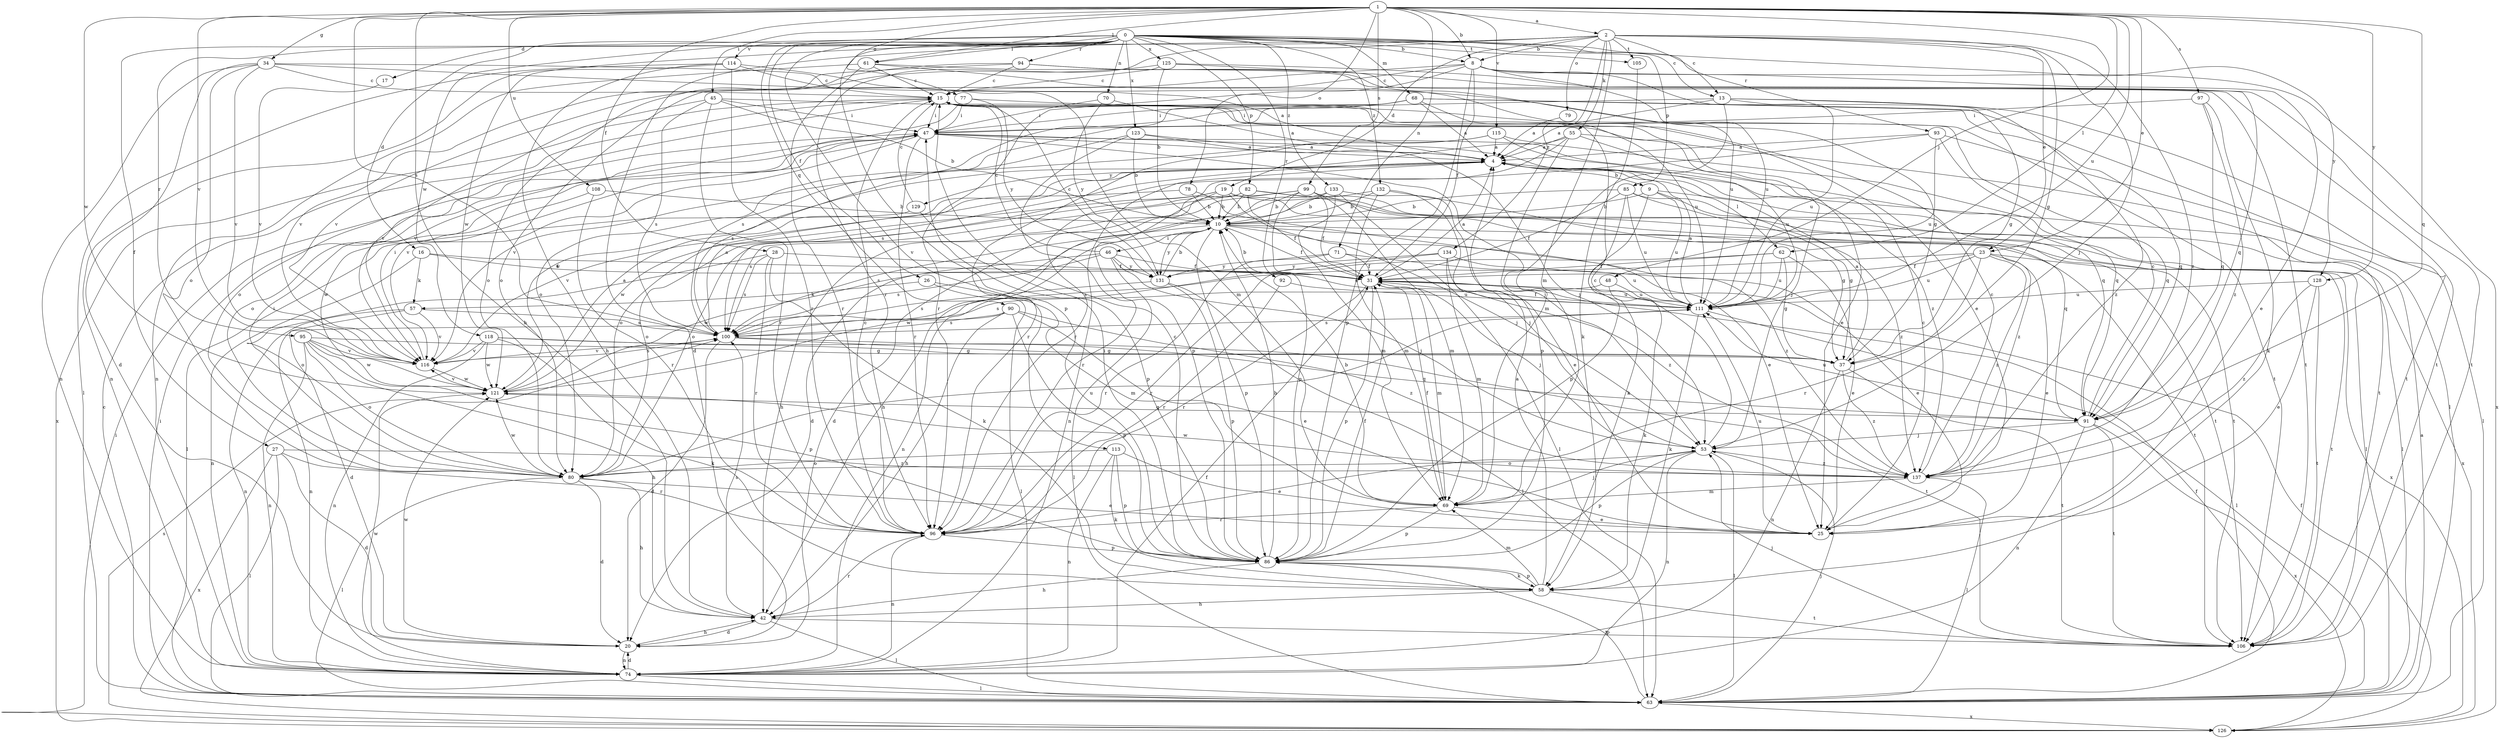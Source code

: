 strict digraph  {
0;
1;
2;
4;
8;
9;
10;
13;
15;
16;
17;
19;
20;
23;
25;
26;
27;
28;
31;
34;
37;
42;
45;
46;
47;
48;
53;
55;
57;
58;
61;
62;
63;
68;
69;
70;
71;
74;
77;
78;
79;
80;
82;
85;
86;
90;
91;
92;
93;
94;
95;
96;
97;
99;
100;
105;
106;
108;
111;
113;
114;
115;
116;
118;
121;
123;
125;
126;
128;
129;
131;
132;
133;
134;
137;
0 -> 8  [label=b];
0 -> 13  [label=c];
0 -> 16  [label=d];
0 -> 17  [label=d];
0 -> 26  [label=f];
0 -> 27  [label=f];
0 -> 61  [label=l];
0 -> 68  [label=m];
0 -> 70  [label=n];
0 -> 82  [label=p];
0 -> 85  [label=p];
0 -> 86  [label=p];
0 -> 90  [label=q];
0 -> 92  [label=r];
0 -> 93  [label=r];
0 -> 94  [label=r];
0 -> 95  [label=r];
0 -> 105  [label=t];
0 -> 113  [label=v];
0 -> 114  [label=v];
0 -> 118  [label=w];
0 -> 123  [label=x];
0 -> 125  [label=x];
0 -> 128  [label=y];
0 -> 132  [label=z];
0 -> 133  [label=z];
1 -> 2  [label=a];
1 -> 8  [label=b];
1 -> 23  [label=e];
1 -> 28  [label=f];
1 -> 34  [label=g];
1 -> 42  [label=h];
1 -> 45  [label=i];
1 -> 48  [label=j];
1 -> 61  [label=l];
1 -> 62  [label=l];
1 -> 71  [label=n];
1 -> 77  [label=o];
1 -> 78  [label=o];
1 -> 91  [label=q];
1 -> 97  [label=s];
1 -> 99  [label=s];
1 -> 100  [label=s];
1 -> 108  [label=u];
1 -> 111  [label=u];
1 -> 115  [label=v];
1 -> 116  [label=v];
1 -> 121  [label=w];
1 -> 128  [label=y];
2 -> 8  [label=b];
2 -> 13  [label=c];
2 -> 19  [label=d];
2 -> 20  [label=d];
2 -> 23  [label=e];
2 -> 37  [label=g];
2 -> 53  [label=j];
2 -> 55  [label=k];
2 -> 69  [label=m];
2 -> 79  [label=o];
2 -> 96  [label=r];
2 -> 105  [label=t];
2 -> 121  [label=w];
2 -> 134  [label=z];
2 -> 137  [label=z];
4 -> 9  [label=b];
4 -> 62  [label=l];
4 -> 74  [label=n];
4 -> 80  [label=o];
4 -> 129  [label=y];
8 -> 15  [label=c];
8 -> 25  [label=e];
8 -> 31  [label=f];
8 -> 37  [label=g];
8 -> 80  [label=o];
8 -> 86  [label=p];
8 -> 96  [label=r];
8 -> 111  [label=u];
8 -> 126  [label=x];
9 -> 10  [label=b];
9 -> 86  [label=p];
9 -> 106  [label=t];
9 -> 111  [label=u];
9 -> 137  [label=z];
10 -> 31  [label=f];
10 -> 46  [label=i];
10 -> 74  [label=n];
10 -> 86  [label=p];
10 -> 100  [label=s];
10 -> 106  [label=t];
10 -> 126  [label=x];
10 -> 131  [label=y];
10 -> 137  [label=z];
13 -> 4  [label=a];
13 -> 47  [label=i];
13 -> 69  [label=m];
13 -> 106  [label=t];
13 -> 111  [label=u];
13 -> 137  [label=z];
15 -> 47  [label=i];
15 -> 80  [label=o];
15 -> 126  [label=x];
16 -> 31  [label=f];
16 -> 57  [label=k];
16 -> 74  [label=n];
16 -> 111  [label=u];
17 -> 116  [label=v];
19 -> 10  [label=b];
19 -> 53  [label=j];
19 -> 63  [label=l];
19 -> 80  [label=o];
19 -> 96  [label=r];
19 -> 121  [label=w];
19 -> 137  [label=z];
20 -> 42  [label=h];
20 -> 74  [label=n];
20 -> 121  [label=w];
23 -> 25  [label=e];
23 -> 31  [label=f];
23 -> 96  [label=r];
23 -> 100  [label=s];
23 -> 106  [label=t];
23 -> 111  [label=u];
23 -> 137  [label=z];
25 -> 15  [label=c];
25 -> 111  [label=u];
26 -> 57  [label=k];
26 -> 63  [label=l];
26 -> 69  [label=m];
27 -> 20  [label=d];
27 -> 63  [label=l];
27 -> 96  [label=r];
27 -> 126  [label=x];
27 -> 137  [label=z];
28 -> 31  [label=f];
28 -> 58  [label=k];
28 -> 80  [label=o];
28 -> 96  [label=r];
28 -> 100  [label=s];
31 -> 4  [label=a];
31 -> 10  [label=b];
31 -> 53  [label=j];
31 -> 69  [label=m];
31 -> 86  [label=p];
31 -> 96  [label=r];
31 -> 111  [label=u];
34 -> 4  [label=a];
34 -> 15  [label=c];
34 -> 20  [label=d];
34 -> 69  [label=m];
34 -> 74  [label=n];
34 -> 80  [label=o];
34 -> 116  [label=v];
37 -> 4  [label=a];
37 -> 74  [label=n];
37 -> 106  [label=t];
37 -> 137  [label=z];
42 -> 20  [label=d];
42 -> 63  [label=l];
42 -> 96  [label=r];
42 -> 100  [label=s];
42 -> 106  [label=t];
45 -> 10  [label=b];
45 -> 25  [label=e];
45 -> 47  [label=i];
45 -> 96  [label=r];
45 -> 100  [label=s];
45 -> 116  [label=v];
46 -> 15  [label=c];
46 -> 31  [label=f];
46 -> 53  [label=j];
46 -> 63  [label=l];
46 -> 100  [label=s];
46 -> 121  [label=w];
46 -> 131  [label=y];
47 -> 4  [label=a];
47 -> 53  [label=j];
47 -> 80  [label=o];
47 -> 91  [label=q];
47 -> 96  [label=r];
47 -> 116  [label=v];
47 -> 137  [label=z];
48 -> 58  [label=k];
48 -> 100  [label=s];
48 -> 111  [label=u];
53 -> 15  [label=c];
53 -> 63  [label=l];
53 -> 74  [label=n];
53 -> 80  [label=o];
53 -> 86  [label=p];
53 -> 137  [label=z];
55 -> 4  [label=a];
55 -> 53  [label=j];
55 -> 86  [label=p];
55 -> 96  [label=r];
55 -> 106  [label=t];
55 -> 121  [label=w];
57 -> 20  [label=d];
57 -> 74  [label=n];
57 -> 100  [label=s];
57 -> 116  [label=v];
58 -> 4  [label=a];
58 -> 42  [label=h];
58 -> 69  [label=m];
58 -> 86  [label=p];
58 -> 106  [label=t];
61 -> 15  [label=c];
61 -> 25  [label=e];
61 -> 74  [label=n];
61 -> 96  [label=r];
61 -> 106  [label=t];
62 -> 25  [label=e];
62 -> 31  [label=f];
62 -> 37  [label=g];
62 -> 96  [label=r];
62 -> 111  [label=u];
63 -> 4  [label=a];
63 -> 15  [label=c];
63 -> 31  [label=f];
63 -> 47  [label=i];
63 -> 53  [label=j];
63 -> 86  [label=p];
63 -> 126  [label=x];
68 -> 4  [label=a];
68 -> 47  [label=i];
68 -> 63  [label=l];
68 -> 80  [label=o];
68 -> 91  [label=q];
68 -> 100  [label=s];
68 -> 111  [label=u];
69 -> 10  [label=b];
69 -> 25  [label=e];
69 -> 31  [label=f];
69 -> 53  [label=j];
69 -> 86  [label=p];
69 -> 96  [label=r];
70 -> 4  [label=a];
70 -> 47  [label=i];
70 -> 131  [label=y];
71 -> 31  [label=f];
71 -> 96  [label=r];
71 -> 111  [label=u];
71 -> 131  [label=y];
74 -> 20  [label=d];
74 -> 31  [label=f];
74 -> 63  [label=l];
74 -> 121  [label=w];
77 -> 47  [label=i];
77 -> 106  [label=t];
77 -> 116  [label=v];
77 -> 131  [label=y];
78 -> 10  [label=b];
78 -> 25  [label=e];
78 -> 116  [label=v];
79 -> 4  [label=a];
80 -> 20  [label=d];
80 -> 25  [label=e];
80 -> 42  [label=h];
80 -> 47  [label=i];
80 -> 63  [label=l];
80 -> 111  [label=u];
80 -> 121  [label=w];
82 -> 10  [label=b];
82 -> 31  [label=f];
82 -> 80  [label=o];
82 -> 91  [label=q];
82 -> 100  [label=s];
82 -> 126  [label=x];
85 -> 10  [label=b];
85 -> 31  [label=f];
85 -> 37  [label=g];
85 -> 58  [label=k];
85 -> 106  [label=t];
85 -> 111  [label=u];
86 -> 10  [label=b];
86 -> 15  [label=c];
86 -> 31  [label=f];
86 -> 42  [label=h];
86 -> 47  [label=i];
86 -> 58  [label=k];
90 -> 25  [label=e];
90 -> 42  [label=h];
90 -> 74  [label=n];
90 -> 86  [label=p];
90 -> 100  [label=s];
90 -> 137  [label=z];
91 -> 15  [label=c];
91 -> 53  [label=j];
91 -> 74  [label=n];
91 -> 106  [label=t];
91 -> 111  [label=u];
91 -> 126  [label=x];
92 -> 96  [label=r];
92 -> 111  [label=u];
93 -> 4  [label=a];
93 -> 63  [label=l];
93 -> 91  [label=q];
93 -> 100  [label=s];
93 -> 111  [label=u];
94 -> 15  [label=c];
94 -> 80  [label=o];
94 -> 106  [label=t];
94 -> 111  [label=u];
94 -> 116  [label=v];
95 -> 37  [label=g];
95 -> 42  [label=h];
95 -> 74  [label=n];
95 -> 80  [label=o];
95 -> 86  [label=p];
95 -> 116  [label=v];
95 -> 121  [label=w];
96 -> 15  [label=c];
96 -> 74  [label=n];
96 -> 86  [label=p];
97 -> 47  [label=i];
97 -> 58  [label=k];
97 -> 91  [label=q];
97 -> 137  [label=z];
99 -> 10  [label=b];
99 -> 20  [label=d];
99 -> 31  [label=f];
99 -> 42  [label=h];
99 -> 63  [label=l];
99 -> 69  [label=m];
99 -> 86  [label=p];
100 -> 4  [label=a];
100 -> 20  [label=d];
100 -> 37  [label=g];
100 -> 91  [label=q];
100 -> 116  [label=v];
105 -> 58  [label=k];
106 -> 53  [label=j];
108 -> 10  [label=b];
108 -> 96  [label=r];
108 -> 121  [label=w];
111 -> 4  [label=a];
111 -> 31  [label=f];
111 -> 58  [label=k];
111 -> 63  [label=l];
111 -> 100  [label=s];
113 -> 25  [label=e];
113 -> 58  [label=k];
113 -> 74  [label=n];
113 -> 80  [label=o];
113 -> 86  [label=p];
114 -> 15  [label=c];
114 -> 37  [label=g];
114 -> 42  [label=h];
114 -> 63  [label=l];
114 -> 74  [label=n];
114 -> 96  [label=r];
115 -> 4  [label=a];
115 -> 91  [label=q];
115 -> 96  [label=r];
115 -> 111  [label=u];
115 -> 116  [label=v];
116 -> 47  [label=i];
116 -> 100  [label=s];
116 -> 121  [label=w];
118 -> 37  [label=g];
118 -> 58  [label=k];
118 -> 74  [label=n];
118 -> 106  [label=t];
118 -> 116  [label=v];
118 -> 121  [label=w];
121 -> 4  [label=a];
121 -> 91  [label=q];
121 -> 116  [label=v];
123 -> 4  [label=a];
123 -> 10  [label=b];
123 -> 53  [label=j];
123 -> 86  [label=p];
123 -> 100  [label=s];
125 -> 10  [label=b];
125 -> 15  [label=c];
125 -> 91  [label=q];
125 -> 106  [label=t];
125 -> 116  [label=v];
126 -> 31  [label=f];
126 -> 47  [label=i];
126 -> 100  [label=s];
128 -> 25  [label=e];
128 -> 106  [label=t];
128 -> 111  [label=u];
128 -> 137  [label=z];
129 -> 15  [label=c];
129 -> 63  [label=l];
129 -> 86  [label=p];
131 -> 10  [label=b];
131 -> 15  [label=c];
131 -> 63  [label=l];
131 -> 86  [label=p];
131 -> 100  [label=s];
132 -> 10  [label=b];
132 -> 20  [label=d];
132 -> 37  [label=g];
132 -> 53  [label=j];
132 -> 69  [label=m];
133 -> 10  [label=b];
133 -> 25  [label=e];
133 -> 42  [label=h];
133 -> 63  [label=l];
133 -> 69  [label=m];
134 -> 25  [label=e];
134 -> 69  [label=m];
134 -> 121  [label=w];
134 -> 131  [label=y];
134 -> 137  [label=z];
137 -> 15  [label=c];
137 -> 63  [label=l];
137 -> 69  [label=m];
137 -> 121  [label=w];
}
